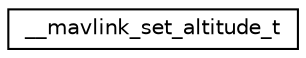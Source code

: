 digraph "Graphical Class Hierarchy"
{
 // INTERACTIVE_SVG=YES
  edge [fontname="Helvetica",fontsize="10",labelfontname="Helvetica",labelfontsize="10"];
  node [fontname="Helvetica",fontsize="10",shape=record];
  rankdir="LR";
  Node1 [label="__mavlink_set_altitude_t",height=0.2,width=0.4,color="black", fillcolor="white", style="filled",URL="$struct____mavlink__set__altitude__t.html"];
}
